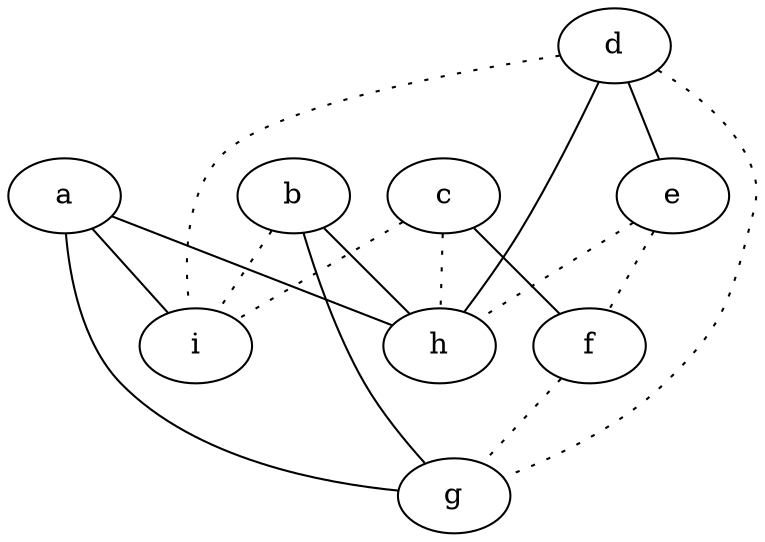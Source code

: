 graph {
a -- g;
a -- h;
a -- i;
b -- g;
b -- h;
b -- i [style=dotted];
c -- f;
c -- h [style=dotted];
c -- i [style=dotted];
d -- e;
d -- g [style=dotted];
d -- h;
d -- i [style=dotted];
e -- f [style=dotted];
e -- h [style=dotted];
f -- g [style=dotted];
}

